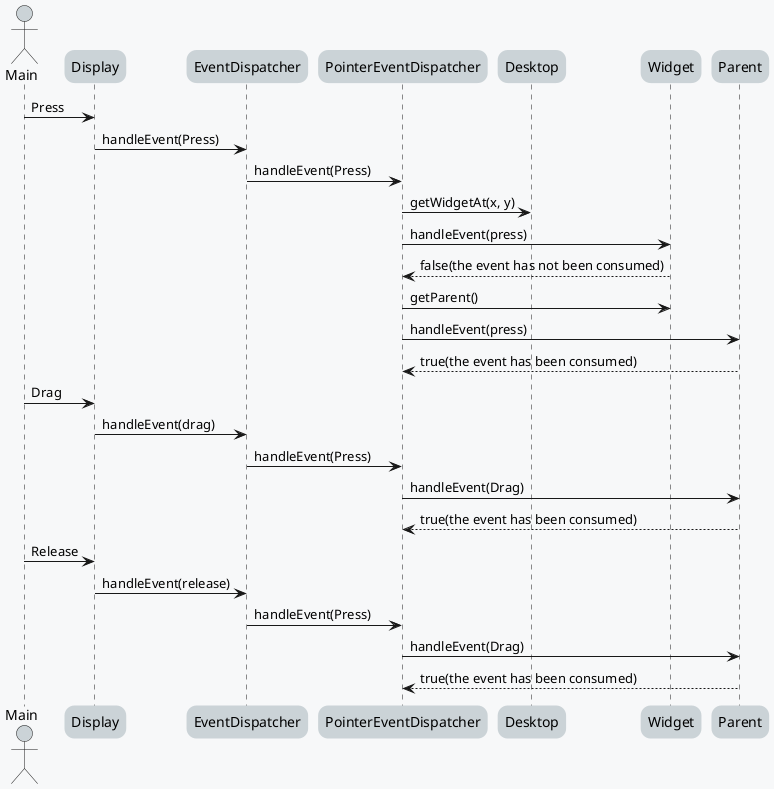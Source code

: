 @startuml
' Copyright 2019-2020 MicroEJ Corp. All rights reserved.
' This library is provided in source code for use, modification and test, subject to license terms.
' Any modification of the source code will break MicroEJ Corp. warranties on the whole library.


skinparam backgroundColor #f7f8f9
skinparam roundcorner 20
skinparam linetype ortho
skinparam Shadowing false
skinparam Participant {
	BackgroundColor #cbd3d7
	BorderColor #cbd3d7
	FontColor automatic
	FontName Source Sans Pro
}
skinparam SequenceDivider {
	FontColor automatic
	BackgroundColor #ee502e
	BorderColor #ee502e
}

actor Main #cbd3d7
participant Display
Main -> Display : Press
Display -> EventDispatcher : handleEvent(Press)
EventDispatcher -> PointerEventDispatcher : handleEvent(Press)
PointerEventDispatcher -> Desktop : getWidgetAt(x, y)
PointerEventDispatcher -> Widget : handleEvent(press)
PointerEventDispatcher <-- Widget : false(the event has not been consumed)
PointerEventDispatcher -> Widget : getParent()
PointerEventDispatcher -> Parent : handleEvent(press)
PointerEventDispatcher <-- Parent : true(the event has been consumed)
Main -> Display : Drag
Display -> EventDispatcher :  handleEvent(drag)
EventDispatcher -> PointerEventDispatcher : handleEvent(Press)
PointerEventDispatcher -> Parent:  handleEvent(Drag)
PointerEventDispatcher <-- Parent : true(the event has been consumed)
Main -> Display : Release
Display -> EventDispatcher :  handleEvent(release)
EventDispatcher -> PointerEventDispatcher : handleEvent(Press)
PointerEventDispatcher -> Parent:  handleEvent(Drag)
PointerEventDispatcher <-- Parent : true(the event has been consumed)
@enduml